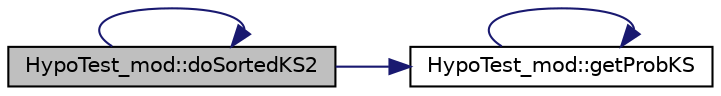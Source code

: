 digraph "HypoTest_mod::doSortedKS2"
{
 // LATEX_PDF_SIZE
  edge [fontname="Helvetica",fontsize="10",labelfontname="Helvetica",labelfontsize="10"];
  node [fontname="Helvetica",fontsize="10",shape=record];
  rankdir="LR";
  Node1 [label="HypoTest_mod::doSortedKS2",height=0.2,width=0.4,color="black", fillcolor="grey75", style="filled", fontcolor="black",tooltip=" "];
  Node1 -> Node1 [color="midnightblue",fontsize="10",style="solid",fontname="Helvetica"];
  Node1 -> Node2 [color="midnightblue",fontsize="10",style="solid",fontname="Helvetica"];
  Node2 [label="HypoTest_mod::getProbKS",height=0.2,width=0.4,color="black", fillcolor="white", style="filled",URL="$namespaceHypoTest__mod.html#ab5f30f617da1bafdfd133cb39349815e",tooltip="Return the Kolmogorov–Smirnov (KS) probability."];
  Node2 -> Node2 [color="midnightblue",fontsize="10",style="solid",fontname="Helvetica"];
}
